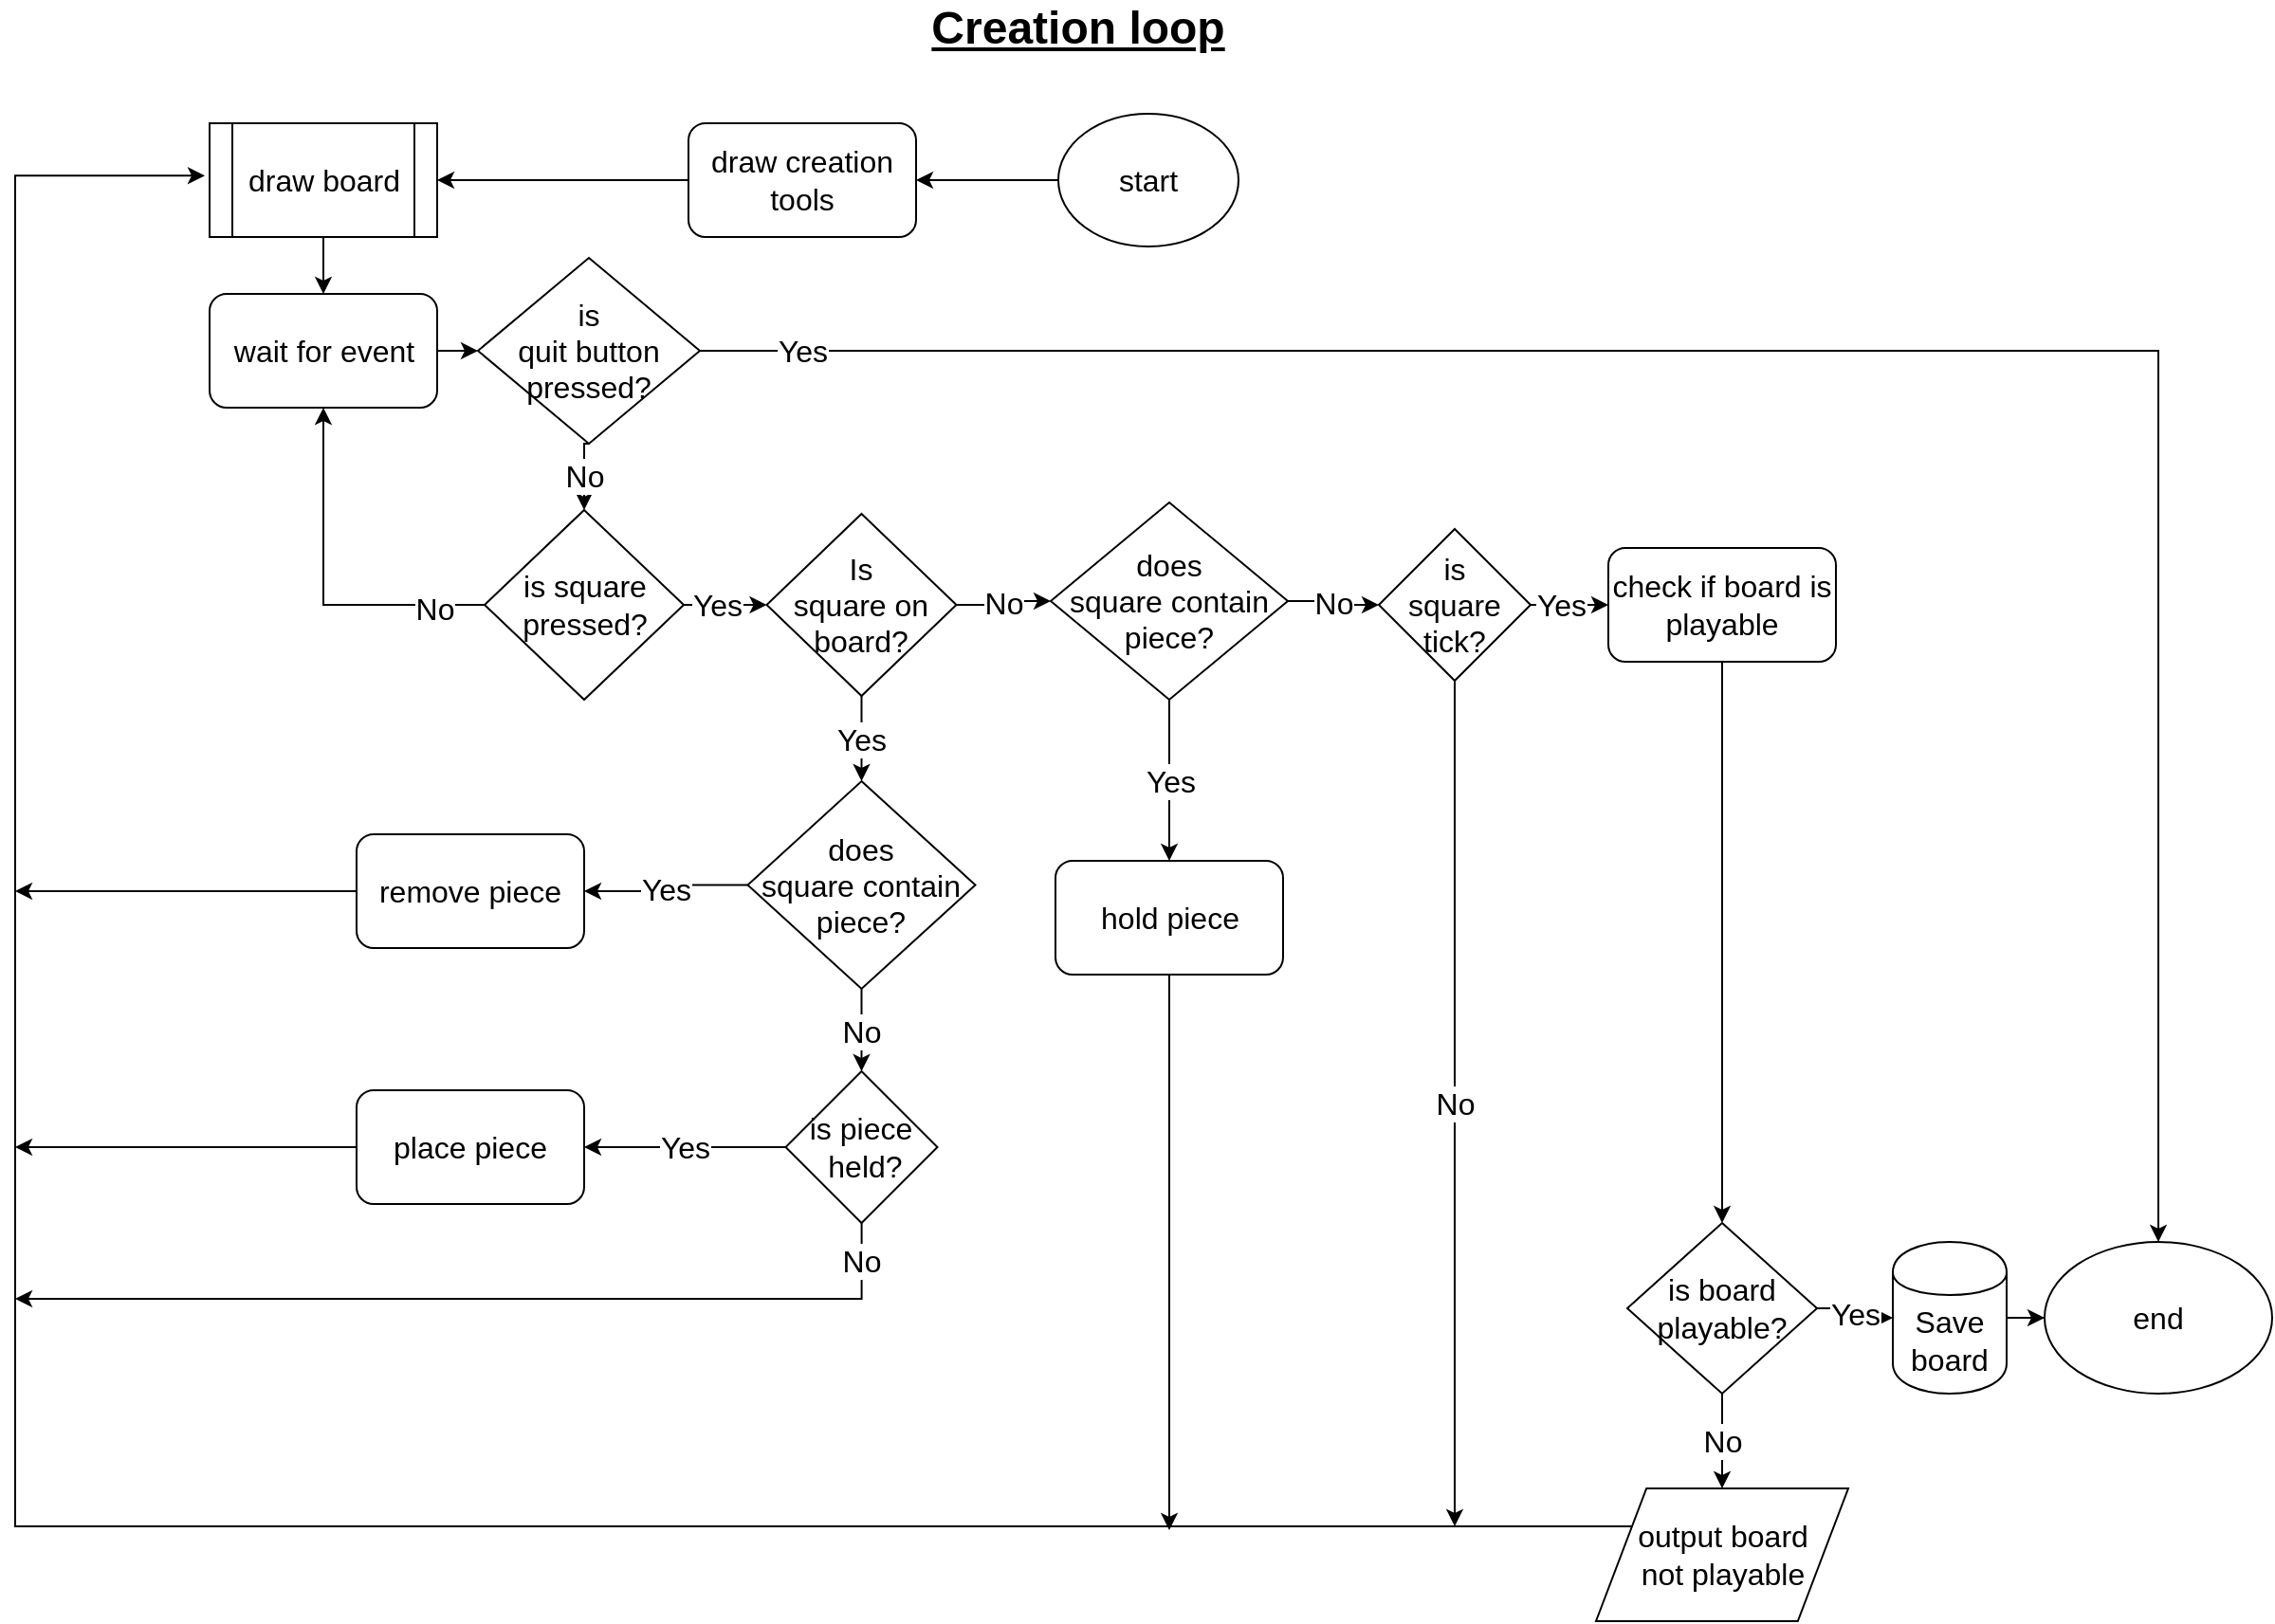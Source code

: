 <mxfile version="12.8.8" type="onedrive"><diagram id="VDSfPuqKlaBMHreKuQD2" name="Page-1"><mxGraphModel dx="1422" dy="713" grid="0" gridSize="10" guides="1" tooltips="1" connect="1" arrows="1" fold="1" page="0" pageScale="1" pageWidth="827" pageHeight="1169" math="0" shadow="0"><root><mxCell id="0"/><mxCell id="1" parent="0"/><mxCell id="zpqsUBgvRBs6y7uTGfb6-1" value="&lt;font style=&quot;font-size: 24px&quot;&gt;&lt;b&gt;&lt;u&gt;Creation loop&lt;/u&gt;&lt;/b&gt;&lt;/font&gt;" style="text;html=1;align=center;verticalAlign=middle;resizable=0;points=[];autosize=1;" parent="1" vertex="1"><mxGeometry x="615" y="310" width="170" height="20" as="geometry"/></mxCell><mxCell id="zpqsUBgvRBs6y7uTGfb6-5" style="edgeStyle=orthogonalEdgeStyle;rounded=0;orthogonalLoop=1;jettySize=auto;html=1;entryX=1;entryY=0.5;entryDx=0;entryDy=0;fontSize=16;" parent="1" source="zpqsUBgvRBs6y7uTGfb6-2" target="gINLsqpq1HOqlGEKDM7a-2" edge="1"><mxGeometry relative="1" as="geometry"><mxPoint x="302.5" y="180" as="targetPoint"/></mxGeometry></mxCell><mxCell id="zpqsUBgvRBs6y7uTGfb6-2" value="start" style="ellipse;whiteSpace=wrap;html=1;fontSize=16;" parent="1" vertex="1"><mxGeometry x="690" y="365" width="95" height="70" as="geometry"/></mxCell><mxCell id="zpqsUBgvRBs6y7uTGfb6-64" style="edgeStyle=orthogonalEdgeStyle;rounded=0;orthogonalLoop=1;jettySize=auto;html=1;entryX=0;entryY=0.5;entryDx=0;entryDy=0;fontSize=16;" parent="1" source="zpqsUBgvRBs6y7uTGfb6-8" target="zpqsUBgvRBs6y7uTGfb6-13" edge="1"><mxGeometry relative="1" as="geometry"/></mxCell><mxCell id="zpqsUBgvRBs6y7uTGfb6-8" value="wait for event" style="rounded=1;whiteSpace=wrap;html=1;fontSize=16;" parent="1" vertex="1"><mxGeometry x="242.5" y="460" width="120" height="60" as="geometry"/></mxCell><mxCell id="gINLsqpq1HOqlGEKDM7a-3" value="&lt;font style=&quot;font-size: 16px;&quot;&gt;Yes&lt;/font&gt;" style="edgeStyle=orthogonalEdgeStyle;rounded=0;orthogonalLoop=1;jettySize=auto;html=1;entryX=0;entryY=0.5;entryDx=0;entryDy=0;fontSize=16;" parent="1" source="zpqsUBgvRBs6y7uTGfb6-9" target="zpqsUBgvRBs6y7uTGfb6-17" edge="1"><mxGeometry x="-0.263" relative="1" as="geometry"><mxPoint x="1" as="offset"/></mxGeometry></mxCell><mxCell id="gINLsqpq1HOqlGEKDM7a-11" style="edgeStyle=orthogonalEdgeStyle;rounded=0;orthogonalLoop=1;jettySize=auto;html=1;entryX=0.5;entryY=1;entryDx=0;entryDy=0;fontSize=16;" parent="1" source="zpqsUBgvRBs6y7uTGfb6-9" target="zpqsUBgvRBs6y7uTGfb6-8" edge="1"><mxGeometry relative="1" as="geometry"/></mxCell><mxCell id="gINLsqpq1HOqlGEKDM7a-12" value="&lt;font style=&quot;font-size: 16px;&quot;&gt;No&lt;/font&gt;" style="text;html=1;align=center;verticalAlign=middle;resizable=0;points=[];labelBackgroundColor=#ffffff;fontSize=16;" parent="gINLsqpq1HOqlGEKDM7a-11" vertex="1" connectable="0"><mxGeometry x="-0.72" y="2" relative="1" as="geometry"><mxPoint as="offset"/></mxGeometry></mxCell><mxCell id="zpqsUBgvRBs6y7uTGfb6-9" value="is square &lt;br style=&quot;font-size: 16px;&quot;&gt;pressed?" style="rhombus;whiteSpace=wrap;html=1;fontSize=16;" parent="1" vertex="1"><mxGeometry x="387.5" y="574" width="105" height="100" as="geometry"/></mxCell><mxCell id="zpqsUBgvRBs6y7uTGfb6-34" value="&lt;font style=&quot;font-size: 16px;&quot;&gt;Yes&lt;/font&gt;" style="edgeStyle=orthogonalEdgeStyle;rounded=0;orthogonalLoop=1;jettySize=auto;html=1;entryX=0.5;entryY=0;entryDx=0;entryDy=0;fontSize=16;" parent="1" source="zpqsUBgvRBs6y7uTGfb6-13" target="zpqsUBgvRBs6y7uTGfb6-14" edge="1"><mxGeometry x="-0.914" relative="1" as="geometry"><mxPoint as="offset"/></mxGeometry></mxCell><mxCell id="gINLsqpq1HOqlGEKDM7a-10" value="&lt;font style=&quot;font-size: 16px;&quot;&gt;No&lt;/font&gt;" style="edgeStyle=orthogonalEdgeStyle;rounded=0;orthogonalLoop=1;jettySize=auto;html=1;exitX=0.5;exitY=1;exitDx=0;exitDy=0;entryX=0.5;entryY=0;entryDx=0;entryDy=0;fontSize=16;" parent="1" source="zpqsUBgvRBs6y7uTGfb6-13" target="zpqsUBgvRBs6y7uTGfb6-9" edge="1"><mxGeometry relative="1" as="geometry"/></mxCell><mxCell id="zpqsUBgvRBs6y7uTGfb6-13" value="is &lt;br&gt;quit button pressed?" style="rhombus;whiteSpace=wrap;html=1;fontSize=16;" parent="1" vertex="1"><mxGeometry x="384" y="441" width="117" height="98" as="geometry"/></mxCell><mxCell id="zpqsUBgvRBs6y7uTGfb6-14" value="end" style="ellipse;whiteSpace=wrap;html=1;fontSize=16;" parent="1" vertex="1"><mxGeometry x="1210" y="960" width="120" height="80" as="geometry"/></mxCell><mxCell id="zpqsUBgvRBs6y7uTGfb6-38" value="&lt;font style=&quot;font-size: 16px;&quot;&gt;Yes&lt;/font&gt;" style="edgeStyle=orthogonalEdgeStyle;rounded=0;orthogonalLoop=1;jettySize=auto;html=1;exitX=1;exitY=0.5;exitDx=0;exitDy=0;entryX=0;entryY=0.5;entryDx=0;entryDy=0;fontSize=16;" parent="1" source="zpqsUBgvRBs6y7uTGfb6-15" target="gINLsqpq1HOqlGEKDM7a-6" edge="1"><mxGeometry x="-0.22" relative="1" as="geometry"><mxPoint x="960" y="624" as="targetPoint"/><mxPoint as="offset"/></mxGeometry></mxCell><mxCell id="zpqsUBgvRBs6y7uTGfb6-57" value="&lt;font style=&quot;font-size: 16px;&quot;&gt;No&lt;/font&gt;" style="edgeStyle=orthogonalEdgeStyle;rounded=0;orthogonalLoop=1;jettySize=auto;html=1;fontSize=16;" parent="1" source="zpqsUBgvRBs6y7uTGfb6-15" edge="1"><mxGeometry relative="1" as="geometry"><mxPoint x="899" y="1110" as="targetPoint"/><Array as="points"><mxPoint x="899" y="1110"/></Array></mxGeometry></mxCell><mxCell id="zpqsUBgvRBs6y7uTGfb6-15" value="is &lt;br&gt;square tick?" style="rhombus;whiteSpace=wrap;html=1;fontSize=16;" parent="1" vertex="1"><mxGeometry x="859" y="584" width="80" height="80" as="geometry"/></mxCell><mxCell id="zpqsUBgvRBs6y7uTGfb6-31" value="&lt;font style=&quot;font-size: 16px;&quot;&gt;Yes&lt;/font&gt;" style="edgeStyle=orthogonalEdgeStyle;rounded=0;orthogonalLoop=1;jettySize=auto;html=1;entryX=0.5;entryY=0;entryDx=0;entryDy=0;fontSize=16;" parent="1" source="zpqsUBgvRBs6y7uTGfb6-17" target="zpqsUBgvRBs6y7uTGfb6-32" edge="1"><mxGeometry relative="1" as="geometry"><mxPoint x="440" y="810" as="targetPoint"/></mxGeometry></mxCell><mxCell id="gINLsqpq1HOqlGEKDM7a-5" value="&lt;font style=&quot;font-size: 16px;&quot;&gt;No&lt;/font&gt;" style="edgeStyle=orthogonalEdgeStyle;rounded=0;orthogonalLoop=1;jettySize=auto;html=1;entryX=0;entryY=0.5;entryDx=0;entryDy=0;fontSize=16;" parent="1" source="zpqsUBgvRBs6y7uTGfb6-17" target="zpqsUBgvRBs6y7uTGfb6-30" edge="1"><mxGeometry relative="1" as="geometry"/></mxCell><mxCell id="zpqsUBgvRBs6y7uTGfb6-17" value="Is &lt;br style=&quot;font-size: 16px;&quot;&gt;square on board?" style="rhombus;whiteSpace=wrap;html=1;fontSize=16;" parent="1" vertex="1"><mxGeometry x="536.25" y="576" width="100" height="96" as="geometry"/></mxCell><mxCell id="zpqsUBgvRBs6y7uTGfb6-29" style="edgeStyle=orthogonalEdgeStyle;rounded=0;orthogonalLoop=1;jettySize=auto;html=1;fontSize=16;" parent="1" source="zpqsUBgvRBs6y7uTGfb6-4" target="zpqsUBgvRBs6y7uTGfb6-8" edge="1"><mxGeometry relative="1" as="geometry"/></mxCell><mxCell id="zpqsUBgvRBs6y7uTGfb6-4" value="draw board" style="shape=process;whiteSpace=wrap;html=1;backgroundOutline=1;fontSize=16;" parent="1" vertex="1"><mxGeometry x="242.5" y="370" width="120" height="60" as="geometry"/></mxCell><mxCell id="zpqsUBgvRBs6y7uTGfb6-26" style="edgeStyle=orthogonalEdgeStyle;rounded=0;orthogonalLoop=1;jettySize=auto;html=1;exitX=0;exitY=0.5;exitDx=0;exitDy=0;fontSize=16;" parent="1" source="gINLsqpq1HOqlGEKDM7a-2" target="zpqsUBgvRBs6y7uTGfb6-4" edge="1"><mxGeometry relative="1" as="geometry"><mxPoint x="302.5" y="340.005" as="sourcePoint"/></mxGeometry></mxCell><mxCell id="zpqsUBgvRBs6y7uTGfb6-48" value="&lt;font style=&quot;font-size: 16px;&quot;&gt;Yes&lt;/font&gt;" style="edgeStyle=orthogonalEdgeStyle;rounded=0;orthogonalLoop=1;jettySize=auto;html=1;entryX=0.5;entryY=0;entryDx=0;entryDy=0;fontSize=16;" parent="1" source="zpqsUBgvRBs6y7uTGfb6-30" target="zpqsUBgvRBs6y7uTGfb6-51" edge="1"><mxGeometry relative="1" as="geometry"><mxPoint x="700.0" y="760" as="targetPoint"/></mxGeometry></mxCell><mxCell id="zpqsUBgvRBs6y7uTGfb6-55" value="&lt;font style=&quot;font-size: 16px;&quot;&gt;No&lt;/font&gt;" style="edgeStyle=orthogonalEdgeStyle;rounded=0;orthogonalLoop=1;jettySize=auto;html=1;entryX=0;entryY=0.5;entryDx=0;entryDy=0;fontSize=16;" parent="1" source="zpqsUBgvRBs6y7uTGfb6-30" target="zpqsUBgvRBs6y7uTGfb6-15" edge="1"><mxGeometry relative="1" as="geometry"/></mxCell><mxCell id="zpqsUBgvRBs6y7uTGfb6-30" value="does &lt;br&gt;square contain piece?" style="rhombus;whiteSpace=wrap;html=1;fontSize=16;" parent="1" vertex="1"><mxGeometry x="686" y="570" width="125" height="104" as="geometry"/></mxCell><mxCell id="zpqsUBgvRBs6y7uTGfb6-35" value="&lt;font style=&quot;font-size: 16px;&quot;&gt;Yes&lt;/font&gt;" style="edgeStyle=orthogonalEdgeStyle;rounded=0;orthogonalLoop=1;jettySize=auto;html=1;fontSize=16;" parent="1" source="zpqsUBgvRBs6y7uTGfb6-32" target="zpqsUBgvRBs6y7uTGfb6-36" edge="1"><mxGeometry relative="1" as="geometry"><mxPoint x="310" y="875" as="targetPoint"/></mxGeometry></mxCell><mxCell id="zpqsUBgvRBs6y7uTGfb6-59" value="&lt;font style=&quot;font-size: 16px;&quot;&gt;No&lt;/font&gt;" style="edgeStyle=orthogonalEdgeStyle;rounded=0;orthogonalLoop=1;jettySize=auto;html=1;fontSize=16;" parent="1" source="zpqsUBgvRBs6y7uTGfb6-32" target="zpqsUBgvRBs6y7uTGfb6-60" edge="1"><mxGeometry relative="1" as="geometry"><mxPoint x="555.0" y="890" as="targetPoint"/></mxGeometry></mxCell><mxCell id="zpqsUBgvRBs6y7uTGfb6-32" value="does &lt;br style=&quot;font-size: 16px;&quot;&gt;square contain &lt;br style=&quot;font-size: 16px;&quot;&gt;piece?" style="rhombus;whiteSpace=wrap;html=1;fontSize=16;" parent="1" vertex="1"><mxGeometry x="526.25" y="717" width="120" height="109.5" as="geometry"/></mxCell><mxCell id="gINLsqpq1HOqlGEKDM7a-13" style="edgeStyle=orthogonalEdgeStyle;rounded=0;orthogonalLoop=1;jettySize=auto;html=1;fontSize=16;" parent="1" source="zpqsUBgvRBs6y7uTGfb6-36" edge="1"><mxGeometry relative="1" as="geometry"><mxPoint x="140" y="775" as="targetPoint"/></mxGeometry></mxCell><mxCell id="zpqsUBgvRBs6y7uTGfb6-36" value="remove piece" style="rounded=1;whiteSpace=wrap;html=1;fontSize=16;" parent="1" vertex="1"><mxGeometry x="320" y="745" width="120" height="60" as="geometry"/></mxCell><mxCell id="zpqsUBgvRBs6y7uTGfb6-45" style="edgeStyle=orthogonalEdgeStyle;rounded=0;orthogonalLoop=1;jettySize=auto;html=1;exitX=0.5;exitY=1;exitDx=0;exitDy=0;entryX=0.5;entryY=0;entryDx=0;entryDy=0;fontSize=16;" parent="1" source="gINLsqpq1HOqlGEKDM7a-6" target="zpqsUBgvRBs6y7uTGfb6-41" edge="1"><mxGeometry relative="1" as="geometry"><mxPoint x="1020" y="654" as="sourcePoint"/><mxPoint x="1040" y="880" as="targetPoint"/></mxGeometry></mxCell><mxCell id="zpqsUBgvRBs6y7uTGfb6-43" value="&lt;font style=&quot;font-size: 16px;&quot;&gt;No&lt;/font&gt;" style="edgeStyle=orthogonalEdgeStyle;rounded=0;orthogonalLoop=1;jettySize=auto;html=1;fontSize=16;" parent="1" source="zpqsUBgvRBs6y7uTGfb6-41" target="zpqsUBgvRBs6y7uTGfb6-44" edge="1"><mxGeometry relative="1" as="geometry"><mxPoint x="670.0" y="1090" as="targetPoint"/></mxGeometry></mxCell><mxCell id="gINLsqpq1HOqlGEKDM7a-16" value="Yes" style="edgeStyle=orthogonalEdgeStyle;rounded=0;orthogonalLoop=1;jettySize=auto;html=1;exitX=1;exitY=0.5;exitDx=0;exitDy=0;entryX=0;entryY=0.5;entryDx=0;entryDy=0;fontSize=16;" parent="1" source="zpqsUBgvRBs6y7uTGfb6-41" target="gINLsqpq1HOqlGEKDM7a-15" edge="1"><mxGeometry relative="1" as="geometry"/></mxCell><mxCell id="zpqsUBgvRBs6y7uTGfb6-41" value="is board playable?" style="rhombus;whiteSpace=wrap;html=1;fontSize=16;" parent="1" vertex="1"><mxGeometry x="990" y="950" width="100" height="90" as="geometry"/></mxCell><mxCell id="zpqsUBgvRBs6y7uTGfb6-53" style="edgeStyle=orthogonalEdgeStyle;rounded=0;orthogonalLoop=1;jettySize=auto;html=1;fontSize=16;" parent="1" source="zpqsUBgvRBs6y7uTGfb6-44" edge="1"><mxGeometry relative="1" as="geometry"><mxPoint x="240" y="397.647" as="targetPoint"/><Array as="points"><mxPoint x="140" y="1110"/><mxPoint x="140" y="398"/></Array></mxGeometry></mxCell><mxCell id="zpqsUBgvRBs6y7uTGfb6-44" value="output board &lt;br style=&quot;font-size: 16px;&quot;&gt;not playable" style="shape=parallelogram;perimeter=parallelogramPerimeter;whiteSpace=wrap;html=1;fontSize=16;" parent="1" vertex="1"><mxGeometry x="973.5" y="1090" width="133" height="70" as="geometry"/></mxCell><mxCell id="TwhaMDwSYLgJq4hiDiT9-1" style="edgeStyle=orthogonalEdgeStyle;rounded=0;orthogonalLoop=1;jettySize=auto;html=1;" edge="1" parent="1" source="zpqsUBgvRBs6y7uTGfb6-51"><mxGeometry relative="1" as="geometry"><mxPoint x="748.5" y="1112" as="targetPoint"/></mxGeometry></mxCell><mxCell id="zpqsUBgvRBs6y7uTGfb6-51" value="hold piece" style="rounded=1;whiteSpace=wrap;html=1;fontSize=16;" parent="1" vertex="1"><mxGeometry x="688.5" y="759" width="120" height="60" as="geometry"/></mxCell><mxCell id="zpqsUBgvRBs6y7uTGfb6-54" style="edgeStyle=orthogonalEdgeStyle;rounded=0;orthogonalLoop=1;jettySize=auto;html=1;exitX=0.5;exitY=1;exitDx=0;exitDy=0;fontSize=16;" parent="1" source="zpqsUBgvRBs6y7uTGfb6-41" target="zpqsUBgvRBs6y7uTGfb6-41" edge="1"><mxGeometry relative="1" as="geometry"/></mxCell><mxCell id="zpqsUBgvRBs6y7uTGfb6-61" value="&lt;font style=&quot;font-size: 16px;&quot;&gt;Yes&lt;/font&gt;" style="edgeStyle=orthogonalEdgeStyle;rounded=0;orthogonalLoop=1;jettySize=auto;html=1;fontSize=16;" parent="1" source="zpqsUBgvRBs6y7uTGfb6-60" target="zpqsUBgvRBs6y7uTGfb6-62" edge="1"><mxGeometry relative="1" as="geometry"><mxPoint x="420.0" y="890" as="targetPoint"/></mxGeometry></mxCell><mxCell id="zpqsUBgvRBs6y7uTGfb6-63" value="&lt;font style=&quot;font-size: 16px;&quot;&gt;No&lt;/font&gt;" style="edgeStyle=orthogonalEdgeStyle;rounded=0;orthogonalLoop=1;jettySize=auto;html=1;fontSize=16;" parent="1" source="zpqsUBgvRBs6y7uTGfb6-60" edge="1"><mxGeometry x="-0.916" relative="1" as="geometry"><mxPoint x="140" y="990" as="targetPoint"/><Array as="points"><mxPoint x="586" y="990"/></Array><mxPoint as="offset"/></mxGeometry></mxCell><mxCell id="zpqsUBgvRBs6y7uTGfb6-60" value="is piece&lt;br style=&quot;font-size: 16px;&quot;&gt;&amp;nbsp;held?" style="rhombus;whiteSpace=wrap;html=1;fontSize=16;" parent="1" vertex="1"><mxGeometry x="546.25" y="870" width="80" height="80" as="geometry"/></mxCell><mxCell id="gINLsqpq1HOqlGEKDM7a-14" style="edgeStyle=orthogonalEdgeStyle;rounded=0;orthogonalLoop=1;jettySize=auto;html=1;fontSize=16;" parent="1" source="zpqsUBgvRBs6y7uTGfb6-62" edge="1"><mxGeometry relative="1" as="geometry"><mxPoint x="140" y="910" as="targetPoint"/></mxGeometry></mxCell><mxCell id="zpqsUBgvRBs6y7uTGfb6-62" value="place piece" style="rounded=1;whiteSpace=wrap;html=1;fontSize=16;" parent="1" vertex="1"><mxGeometry x="320.0" y="880" width="120" height="60" as="geometry"/></mxCell><mxCell id="gINLsqpq1HOqlGEKDM7a-2" value="draw creation tools" style="rounded=1;whiteSpace=wrap;html=1;fontSize=16;" parent="1" vertex="1"><mxGeometry x="495" y="370" width="120" height="60" as="geometry"/></mxCell><mxCell id="gINLsqpq1HOqlGEKDM7a-6" value="check if board is playable" style="rounded=1;whiteSpace=wrap;html=1;fontSize=16;" parent="1" vertex="1"><mxGeometry x="980" y="594" width="120" height="60" as="geometry"/></mxCell><mxCell id="gINLsqpq1HOqlGEKDM7a-17" style="edgeStyle=orthogonalEdgeStyle;rounded=0;orthogonalLoop=1;jettySize=auto;html=1;entryX=0;entryY=0.5;entryDx=0;entryDy=0;fontSize=16;" parent="1" source="gINLsqpq1HOqlGEKDM7a-15" target="zpqsUBgvRBs6y7uTGfb6-14" edge="1"><mxGeometry relative="1" as="geometry"/></mxCell><mxCell id="gINLsqpq1HOqlGEKDM7a-15" value="&lt;font style=&quot;font-size: 16px;&quot;&gt;Save board&lt;/font&gt;" style="shape=cylinder;whiteSpace=wrap;html=1;boundedLbl=1;backgroundOutline=1;rounded=1;fontSize=16;" parent="1" vertex="1"><mxGeometry x="1130" y="960" width="60" height="80" as="geometry"/></mxCell></root></mxGraphModel></diagram></mxfile>